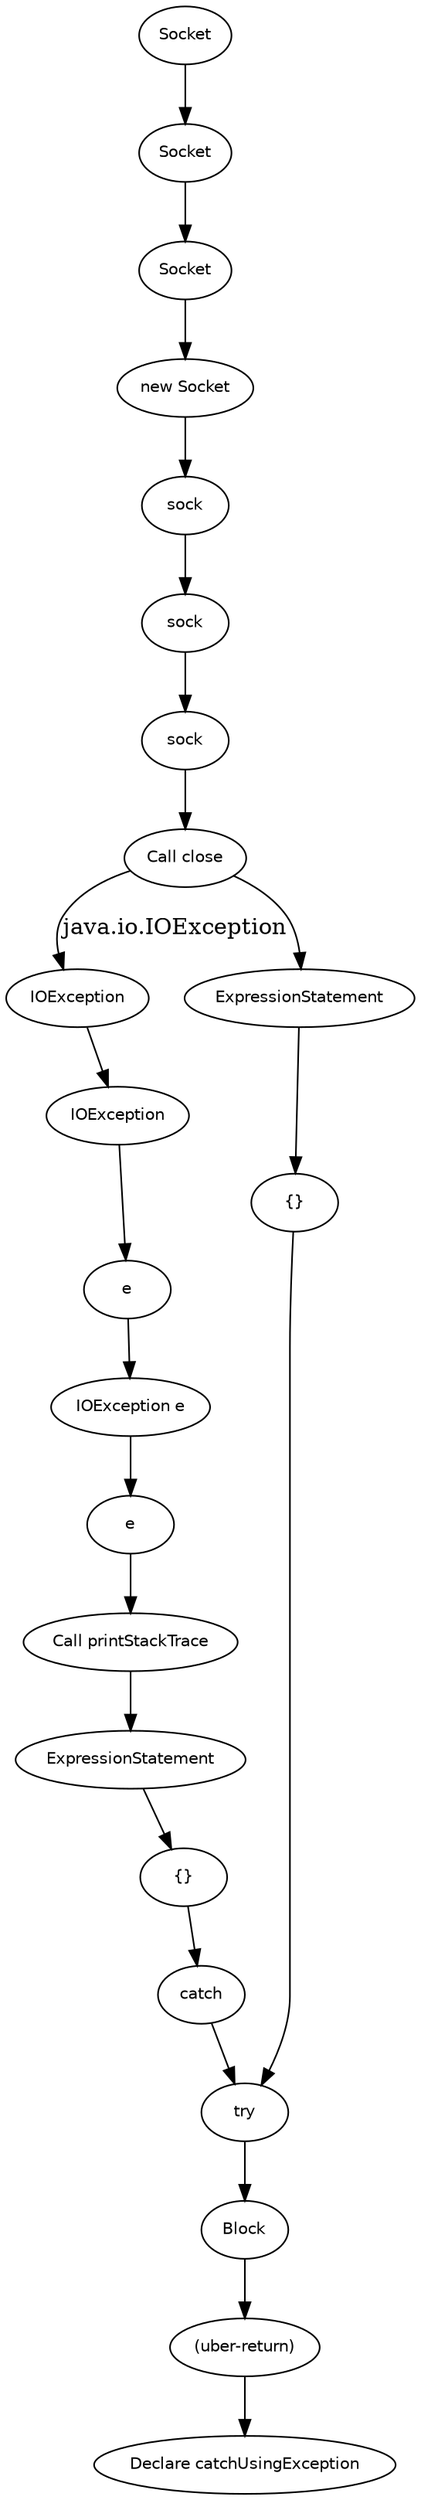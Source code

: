 digraph catchUsingException {
  19 [
    label = sock,
    fontname = Helvetica,
    fontsize = 10
  ];
  18 [
    label = sock,
    fontname = Helvetica,
    fontsize = 10
  ];
  17 [
    label = Socket,
    fontname = Helvetica,
    fontsize = 10
  ];
  16 [
    label = Socket,
    fontname = Helvetica,
    fontsize = 10
  ];
  15 [
    label = Socket,
    fontname = Helvetica,
    fontsize = 10
  ];
  14 [
    label = "{}",
    fontname = Helvetica,
    fontsize = 10
  ];
  12 [
    label = e,
    fontname = Helvetica,
    fontsize = 10
  ];
  11 [
    label = "Call printStackTrace",
    fontname = Helvetica,
    fontsize = 10
  ];
  10 [
    label = ExpressionStatement,
    fontname = Helvetica,
    fontsize = 10
  ];
  9 [
    label = "{}",
    fontname = Helvetica,
    fontsize = 10
  ];
  8 [
    label = e,
    fontname = Helvetica,
    fontsize = 10
  ];
  7 [
    label = IOException,
    fontname = Helvetica,
    fontsize = 10
  ];
  27 [
    label = Block,
    fontname = Helvetica,
    fontsize = 10
  ];
  6 [
    label = IOException,
    fontname = Helvetica,
    fontsize = 10
  ];
  5 [
    label = "IOException e",
    fontname = Helvetica,
    fontsize = 10
  ];
  4 [
    label = catch,
    fontname = Helvetica,
    fontsize = 10
  ];
  25 [
    label = sock,
    fontname = Helvetica,
    fontsize = 10
  ];
  3 [
    label = try,
    fontname = Helvetica,
    fontsize = 10
  ];
  24 [
    label = "Call close",
    fontname = Helvetica,
    fontsize = 10
  ];
  23 [
    label = ExpressionStatement,
    fontname = Helvetica,
    fontsize = 10
  ];
  2 [
    label = "(uber-return)",
    fontname = Helvetica,
    fontsize = 10
  ];
  0 [
    label = "Declare catchUsingException",
    fontname = Helvetica,
    fontsize = 10
  ];
  20 [
    label = "new Socket",
    fontname = Helvetica,
    fontsize = 10
  ];
  24 -> 23 [
    label = ""
  ];
  11 -> 10 [
    label = ""
  ];
  25 -> 24 [
    label = ""
  ];
  18 -> 25 [
    label = ""
  ];
  7 -> 6 [
    label = ""
  ];
  24 -> 7 [
    label = "java.io.IOException"
  ];
  14 -> 3 [
    label = ""
  ];
  23 -> 14 [
    label = ""
  ];
  9 -> 4 [
    label = ""
  ];
  10 -> 9 [
    label = ""
  ];
  16 -> 20 [
    label = ""
  ];
  17 -> 16 [
    label = ""
  ];
  15 -> 17 [
    label = ""
  ];
  12 -> 11 [
    label = ""
  ];
  19 -> 18 [
    label = ""
  ];
  6 -> 8 [
    label = ""
  ];
  5 -> 12 [
    label = ""
  ];
  2 -> 0 [
    label = ""
  ];
  20 -> 19 [
    label = ""
  ];
  8 -> 5 [
    label = ""
  ];
  27 -> 2 [
    label = ""
  ];
  3 -> 27 [
    label = ""
  ];
  4 -> 3 [
    label = ""
  ];
}
